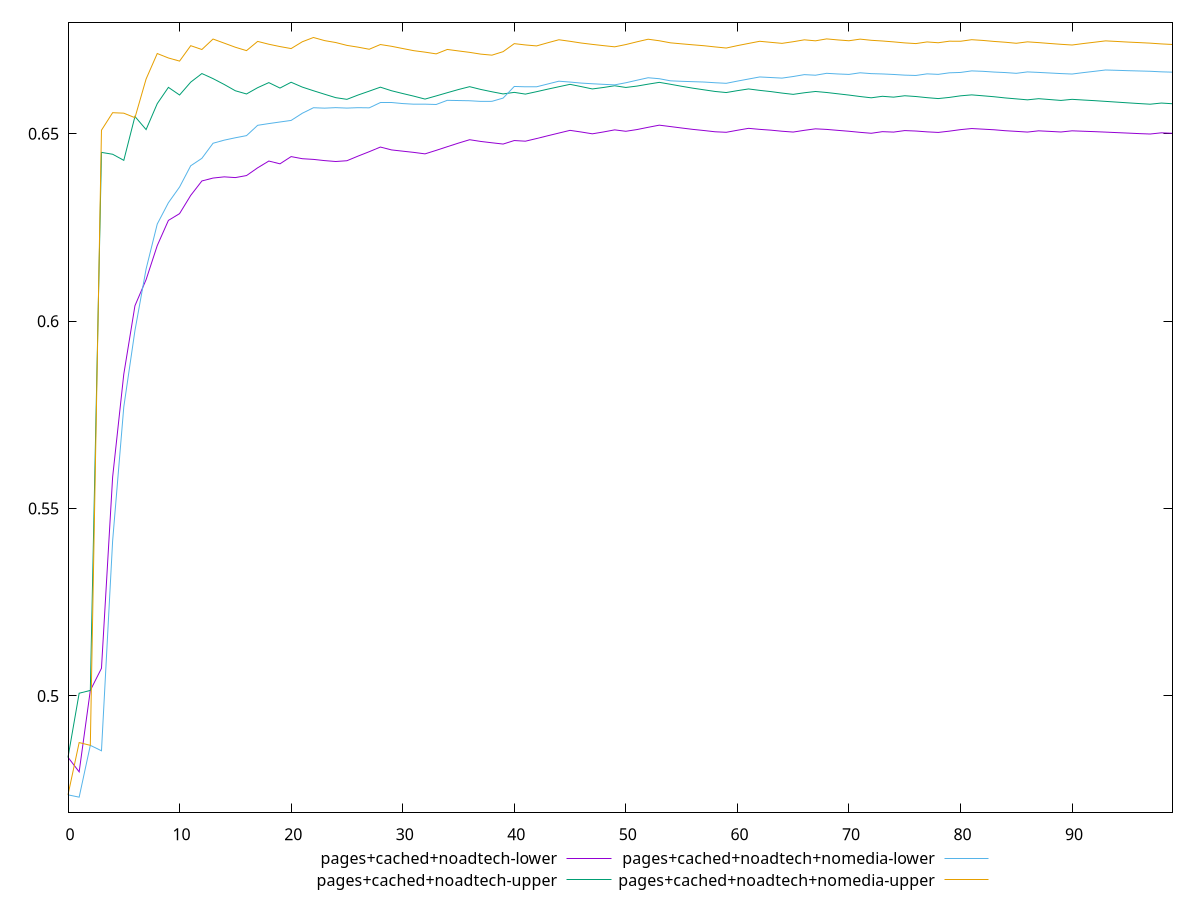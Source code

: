 reset

$pagesCachedNoadtechLower <<EOF
0 0.483616144523678
1 0.4797271318086948
2 0.5014614897995038
3 0.507371430092147
4 0.5583877106140409
5 0.5858542543121953
6 0.6041182375923287
7 0.6110828758118131
8 0.6201723864651522
9 0.6268987183627525
10 0.6287013450476149
11 0.633567245413302
12 0.6374171721668623
13 0.6381896216564867
14 0.6385127597386185
15 0.6383152279992869
16 0.6388580058917606
17 0.6409293973920931
18 0.6427306795378198
19 0.6419914978323974
20 0.6439185727703236
21 0.6433544680226373
22 0.6431713073153477
23 0.6428478715726234
24 0.6426091839447281
25 0.6428146978713728
26 0.6440529910872681
27 0.6452248182073136
28 0.646464705391952
29 0.6457010413827691
30 0.6453673545954047
31 0.645038865182813
32 0.6446468161330163
33 0.6455803827787113
34 0.6465568623420721
35 0.6475205789185934
36 0.6484231277549249
37 0.6479589337661068
38 0.6476039406873828
39 0.6472639240916065
40 0.648204208587413
41 0.6480302720667886
42 0.6487356430358243
43 0.6494772330679877
44 0.6502016939059279
45 0.650920114034935
46 0.650481762944672
47 0.6499970283365893
48 0.6504954152248977
49 0.6510505796114759
50 0.6506737694102901
51 0.6511335894151641
52 0.651735423247511
53 0.6523062773225361
54 0.6519297826510315
55 0.6515504161847565
56 0.6511828659908611
57 0.6508757842848348
58 0.6505408508951741
59 0.6504040000710367
60 0.6509468219625875
61 0.6514596013748062
62 0.6511839243843454
63 0.6509738226194344
64 0.6506847063694894
65 0.6504646642101392
66 0.6509305591369118
67 0.6513269956774969
68 0.6511720737059894
69 0.6509218374312037
70 0.6506790990965823
71 0.6503895493522055
72 0.6501425565416645
73 0.6505739539752557
74 0.6504559534017992
75 0.6508601775468538
76 0.6507387300582301
77 0.6505197686938461
78 0.6503683234215889
79 0.650709966641613
80 0.6511152543153631
81 0.6514061677525408
82 0.651241354932658
83 0.6510788181063666
84 0.6508271809233027
85 0.6506495001249663
86 0.6504643444586856
87 0.6507933181302856
88 0.6506454927437725
89 0.6504832494079338
90 0.6507965835547312
91 0.65068380879006
92 0.6505789124943457
93 0.6504516628895227
94 0.6503197494265323
95 0.6501907917185725
96 0.6500531853174113
97 0.6499442700087474
98 0.650261910995749
99 0.650139074969407
EOF

$pagesCachedNoadtechUpper <<EOF
0 0.483616144523678
1 0.5007140077942558
2 0.5014614897995038
3 0.6450400737103188
4 0.6445431620210538
5 0.6429178736132785
6 0.6546170878448162
7 0.6511268799307052
8 0.6580504795107455
9 0.6623943740334329
10 0.6603569741596047
11 0.6637894255079811
12 0.6660792356233806
13 0.6647236167235836
14 0.6631685922513889
15 0.6614871949790085
16 0.6606327074690823
17 0.6623081887797602
18 0.6636596170004412
19 0.6622088072307443
20 0.6637580175373137
21 0.6624670669485966
22 0.6614925967015503
23 0.6605563190462738
24 0.6596441479179007
25 0.6591986036314673
26 0.6603478726165748
27 0.661384504591677
28 0.6624455006263384
29 0.6614889999325464
30 0.660750214419141
31 0.66004373638055
32 0.659267479350488
33 0.6601076712114121
34 0.6609720786475453
35 0.6618181533698502
36 0.6625777051277929
37 0.6618381655566651
38 0.6612167321969795
39 0.6606451454848683
40 0.6610549749612554
41 0.6605952072575402
42 0.6612415382231341
43 0.6619166034323514
44 0.6625632433716815
45 0.663200960878217
46 0.6625982301246158
47 0.6619715075854958
48 0.6623654918691332
49 0.6628242758178228
50 0.6623679810257704
51 0.6627346521382235
52 0.6632510239325586
53 0.6637311830204282
54 0.6632214827612417
55 0.6626839878439015
56 0.6621788673680832
57 0.6617403303982298
58 0.6613005005535496
59 0.6610118357914712
60 0.6615162225546124
61 0.6619715828547634
62 0.6615902629395374
63 0.6612646837805236
64 0.6608670944963839
65 0.6605270692138921
66 0.66095205934094
67 0.6612948090349696
68 0.661025304927829
69 0.6606782187945123
70 0.6603354736609859
71 0.6599479492778443
72 0.6596078243468373
73 0.660009575812798
74 0.659782687785969
75 0.6601553718277843
76 0.6599499356983514
77 0.6596451834896792
78 0.6594030009192369
79 0.659712071961831
80 0.6601345370580298
81 0.6603889940464406
82 0.6601460902692226
83 0.6598940054171073
84 0.6595757797159817
85 0.6593229758125633
86 0.6590644957501263
87 0.6593723408591718
88 0.659142286786292
89 0.6589058388341833
90 0.6591981711144727
91 0.6590183658621999
92 0.6588487597126975
93 0.6586543371259366
94 0.658456648216114
95 0.6582626913952054
96 0.6580719191607852
97 0.6578983055680037
98 0.6582081853822475
99 0.658023567846474
EOF

$pagesCachedNoadtechNomediaLower <<EOF
0 0.47359489888930234
1 0.4729817031154416
2 0.4868079090434327
3 0.4853551019131316
4 0.5413490516496487
5 0.5771063481645431
6 0.5974848056131241
7 0.6139287539364672
8 0.6259155773755501
9 0.6316171974390091
10 0.6358028202466117
11 0.6414747304554104
12 0.6434573410569568
13 0.6474775297656703
14 0.6483067462786386
15 0.6489418368062457
16 0.6495136308717525
17 0.6522680236574633
18 0.6527279124900102
19 0.6531522315695806
20 0.6535699848220503
21 0.6554815988709792
22 0.6569591948256632
23 0.6568459502023192
24 0.6569813007752954
25 0.6568633715302146
26 0.6569742492832686
27 0.6569302403722513
28 0.6582251263059152
29 0.6582249331823306
30 0.6580697127096188
31 0.6579018440287357
32 0.6579099586305579
33 0.6578230522536528
34 0.6589346496829941
35 0.6588770192809049
36 0.6588200182583357
37 0.6586479789755365
38 0.6586658448704906
39 0.6595322508367032
40 0.6626342910163642
41 0.6625476389342524
42 0.6625439855824181
43 0.6632906093403664
44 0.664040616055808
45 0.663807741999072
46 0.6635357975212097
47 0.6633544505843852
48 0.6631997606614206
49 0.6630619783569679
50 0.6636204321906116
51 0.6643015257268708
52 0.6649606414505967
53 0.6646992061403699
54 0.6641382256185467
55 0.6640095981239481
56 0.6639110666733796
57 0.6638160944579592
58 0.6636273943490045
59 0.663474727080226
60 0.6640650352866415
61 0.6646197701985689
62 0.6651700551362555
63 0.6650188987393969
64 0.6648640140138938
65 0.6652881055753331
66 0.6657916093905987
67 0.6656345231997959
68 0.6661419982385081
69 0.665970355764692
70 0.665848232014057
71 0.6662839628989542
72 0.6660589025762373
73 0.665972963649334
74 0.6658360215477938
75 0.6656548085792086
76 0.6655676627463765
77 0.6659984031905983
78 0.6658631614957707
79 0.6662756598664604
80 0.6663750377250216
81 0.6667899505244311
82 0.666675907877786
83 0.6664796234622996
84 0.6663457517800245
85 0.6661421105354858
86 0.6665168749948069
87 0.6663849981094082
88 0.6662270502828563
89 0.6660718510562539
90 0.665950490628981
91 0.6663291828579612
92 0.6666732973472567
93 0.6670306279505331
94 0.666944872809877
95 0.6668463812720778
96 0.6667678888820558
97 0.6666869709876029
98 0.6665373961978388
99 0.6664486438655777
EOF

$pagesCachedNoadtechNomediaUpper <<EOF
0 0.47359489888930234
1 0.48754722505842835
2 0.4868079090434327
3 0.6509615802371161
4 0.6556330847325765
5 0.6555060659103074
6 0.6542984733050428
7 0.6646217829396331
8 0.6714243867110584
9 0.6702350974792898
10 0.6694028766022371
11 0.6735161518315139
12 0.6724954793683293
13 0.6752889456193083
14 0.6741971065338249
15 0.6730991845133062
16 0.6721975206345957
17 0.6746580749726084
18 0.6739022107782583
19 0.6732783524796082
20 0.6727464885261053
21 0.6745589437336428
22 0.6757025403454131
23 0.6748689679715991
24 0.674355216385526
25 0.6735972110333308
26 0.6731234555407233
27 0.672563034779946
28 0.673822953494951
29 0.6733526832757263
30 0.6727595312584435
31 0.672181006856431
32 0.6717930134539611
33 0.671331339505062
34 0.6725091035362921
35 0.6721151706102327
36 0.6717328129950941
37 0.6712634298870793
38 0.6709875380336262
39 0.6719190887151261
40 0.6740612055678991
41 0.6737119760839718
42 0.673454159047633
43 0.6742955679948476
44 0.6750982247210718
45 0.674684219518898
46 0.6742258309153524
47 0.6738619376752634
48 0.6735290441521355
49 0.6732108354114875
50 0.6738167551284349
51 0.6745500277839552
52 0.6752406939852215
53 0.6748310428110397
54 0.6742767743249384
55 0.6740068444925306
56 0.6737496144051558
57 0.67350532161438
58 0.6731857643941708
59 0.6728898389462704
60 0.6735308061204233
61 0.6741161210424661
62 0.6746891391331736
63 0.6744095492715095
64 0.6741363234073615
65 0.6745729675290518
66 0.6750788653644861
67 0.6748146706265435
68 0.6753275267725612
69 0.6750541425411337
70 0.6748313668305735
71 0.6752663130805309
72 0.6749529894465389
73 0.6747651317849389
74 0.6745304754017246
75 0.6742577919803233
76 0.6740762938824025
77 0.6745168146264215
78 0.6742984538942548
79 0.6747162337400429
80 0.6746952809901893
81 0.6751140047257257
82 0.6749205368149234
83 0.6746523849187729
84 0.6744366332006321
85 0.6741580308388903
86 0.6745402476248894
87 0.6743374833317005
88 0.6741022349974078
89 0.6738840759653845
90 0.6736947963629618
91 0.6740865118485149
92 0.6744373177714962
93 0.6747996101615328
94 0.6746440766129738
95 0.6744797444175411
96 0.6743416096534747
97 0.6741949194117185
98 0.6739874091724213
99 0.673838640879747
EOF

set key outside below
set xrange [0:99]
set yrange [0.46892728637084213:0.6797569570900125]
set trange [0.46892728637084213:0.6797569570900125]
set terminal svg size 640, 560 enhanced background rgb 'white'
set output "report_00017_2021-02-10T15-08-03.406Z/meta/scoreEstimate/comparison/sorted/2_vs_3.svg"

plot $pagesCachedNoadtechLower title "pages+cached+noadtech-lower" with line, \
     $pagesCachedNoadtechUpper title "pages+cached+noadtech-upper" with line, \
     $pagesCachedNoadtechNomediaLower title "pages+cached+noadtech+nomedia-lower" with line, \
     $pagesCachedNoadtechNomediaUpper title "pages+cached+noadtech+nomedia-upper" with line

reset
